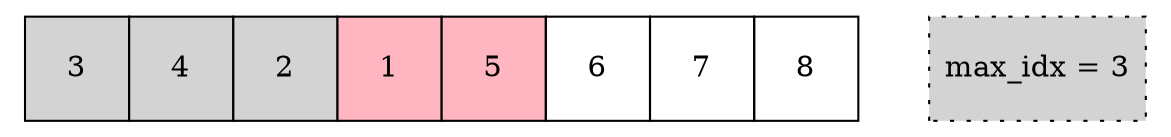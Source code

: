 digraph G
{
    node1
        [
        shape = none
            label = <<table border="0" cellspacing="0">
            <tr>
            <td port="port0" width="50" height="50" bgcolor="lightgray" border="1">3</td>
            <td port="port7" width="50" height="50" bgcolor="lightgray" border="1">4</td>
            <td port="port2" width="50" height="50" bgcolor="lightgray" border="1">2</td>
            <td port="port4" width="50" height="50" bgcolor="lightpink" border="1">1</td>
            <td port="port3" width="50" height="50" bgcolor="lightpink" border="1">5</td>
            <td port="port6" width="50" height="50" border="1">6</td>
            <td port="port1" width="50" height="50" border="1">7</td>
            <td port="port5" width="50" height="50" border="1">8</td>
            </tr>
            </table>>
        ]
    node2
    [
        shape = none
        label = <<table border="0" cellspacing="0">
                    <tr><td port="data" style="dotted" width="50" height="50" bgcolor="lightgray" border="1"> max_idx = 3 </td></tr>
                </table>>
    ]
}
